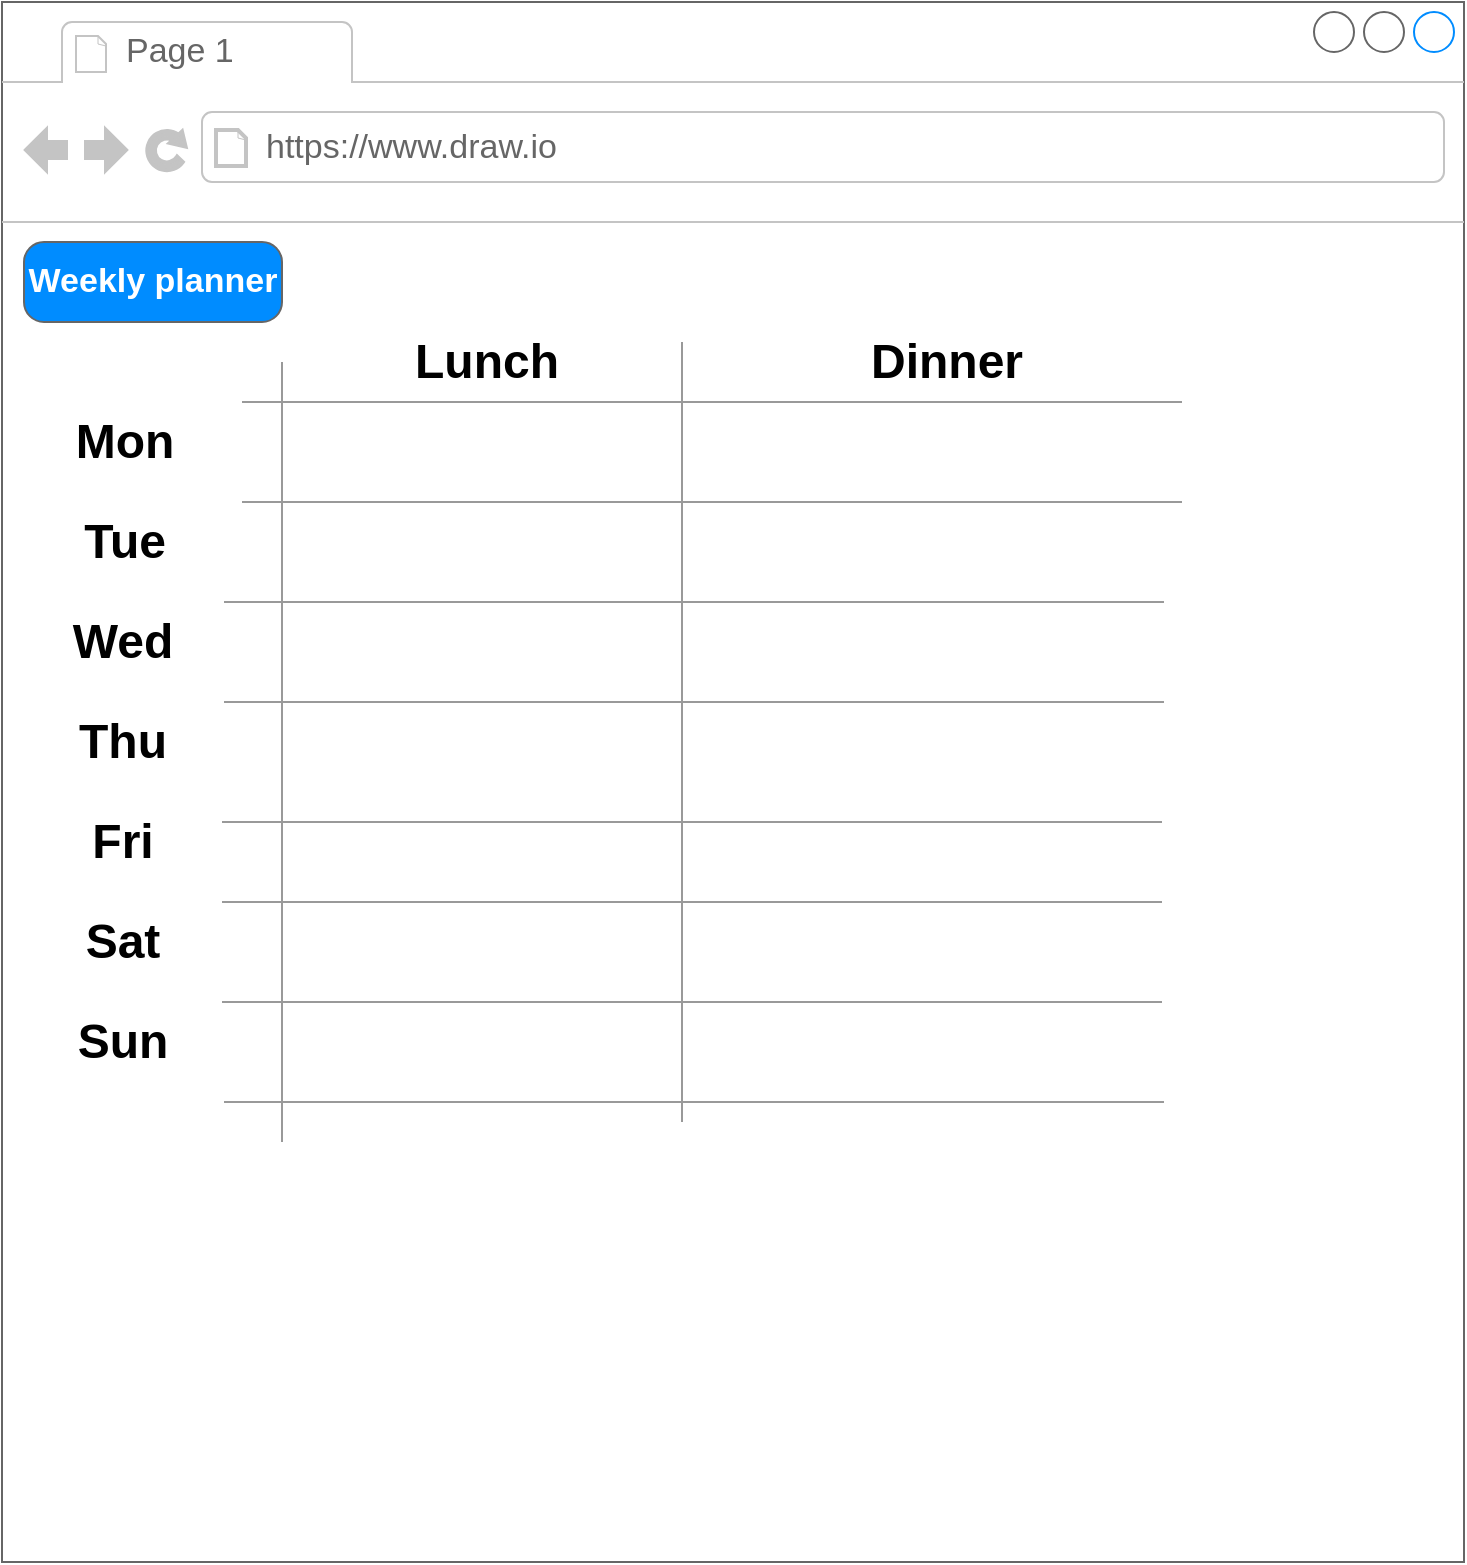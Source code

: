 <mxfile version="17.4.1" type="device"><diagram id="iVPR-8itl7-gBF9gjDcb" name="Page-1"><mxGraphModel dx="853" dy="962" grid="1" gridSize="10" guides="1" tooltips="1" connect="1" arrows="1" fold="1" page="1" pageScale="1" pageWidth="827" pageHeight="1169" math="0" shadow="0"><root><mxCell id="0"/><mxCell id="1" parent="0"/><mxCell id="9Kk4-ejhlL4_50aOgi-y-3" value="" style="strokeWidth=1;shadow=0;dashed=0;align=center;html=1;shape=mxgraph.mockup.containers.browserWindow;rSize=0;strokeColor=#666666;strokeColor2=#008cff;strokeColor3=#c4c4c4;mainText=,;recursiveResize=0;" vertex="1" parent="1"><mxGeometry x="48" y="70" width="731" height="780" as="geometry"/></mxCell><mxCell id="9Kk4-ejhlL4_50aOgi-y-4" value="Page 1" style="strokeWidth=1;shadow=0;dashed=0;align=center;html=1;shape=mxgraph.mockup.containers.anchor;fontSize=17;fontColor=#666666;align=left;" vertex="1" parent="9Kk4-ejhlL4_50aOgi-y-3"><mxGeometry x="60" y="12" width="110" height="26" as="geometry"/></mxCell><mxCell id="9Kk4-ejhlL4_50aOgi-y-5" value="https://www.draw.io" style="strokeWidth=1;shadow=0;dashed=0;align=center;html=1;shape=mxgraph.mockup.containers.anchor;rSize=0;fontSize=17;fontColor=#666666;align=left;" vertex="1" parent="9Kk4-ejhlL4_50aOgi-y-3"><mxGeometry x="130" y="60" width="250" height="26" as="geometry"/></mxCell><mxCell id="9Kk4-ejhlL4_50aOgi-y-19" value="Mon" style="text;strokeColor=none;fillColor=none;html=1;fontSize=24;fontStyle=1;verticalAlign=middle;align=center;" vertex="1" parent="9Kk4-ejhlL4_50aOgi-y-3"><mxGeometry x="11" y="200" width="100" height="40" as="geometry"/></mxCell><mxCell id="9Kk4-ejhlL4_50aOgi-y-20" value="Tue" style="text;strokeColor=none;fillColor=none;html=1;fontSize=24;fontStyle=1;verticalAlign=middle;align=center;" vertex="1" parent="9Kk4-ejhlL4_50aOgi-y-3"><mxGeometry x="11" y="250" width="100" height="40" as="geometry"/></mxCell><mxCell id="9Kk4-ejhlL4_50aOgi-y-21" value="Wed" style="text;strokeColor=none;fillColor=none;html=1;fontSize=24;fontStyle=1;verticalAlign=middle;align=center;" vertex="1" parent="9Kk4-ejhlL4_50aOgi-y-3"><mxGeometry x="10" y="300" width="100" height="40" as="geometry"/></mxCell><mxCell id="9Kk4-ejhlL4_50aOgi-y-22" value="Thu" style="text;strokeColor=none;fillColor=none;html=1;fontSize=24;fontStyle=1;verticalAlign=middle;align=center;" vertex="1" parent="9Kk4-ejhlL4_50aOgi-y-3"><mxGeometry x="10" y="350" width="100" height="40" as="geometry"/></mxCell><mxCell id="9Kk4-ejhlL4_50aOgi-y-23" value="Fri" style="text;strokeColor=none;fillColor=none;html=1;fontSize=24;fontStyle=1;verticalAlign=middle;align=center;" vertex="1" parent="9Kk4-ejhlL4_50aOgi-y-3"><mxGeometry x="10" y="400" width="100" height="40" as="geometry"/></mxCell><mxCell id="9Kk4-ejhlL4_50aOgi-y-24" value="Sun" style="text;strokeColor=none;fillColor=none;html=1;fontSize=24;fontStyle=1;verticalAlign=middle;align=center;" vertex="1" parent="9Kk4-ejhlL4_50aOgi-y-3"><mxGeometry x="10" y="500" width="100" height="40" as="geometry"/></mxCell><mxCell id="9Kk4-ejhlL4_50aOgi-y-25" value="Sat" style="text;strokeColor=none;fillColor=none;html=1;fontSize=24;fontStyle=1;verticalAlign=middle;align=center;" vertex="1" parent="9Kk4-ejhlL4_50aOgi-y-3"><mxGeometry x="10" y="450" width="100" height="40" as="geometry"/></mxCell><mxCell id="9Kk4-ejhlL4_50aOgi-y-26" value="Lunch" style="text;strokeColor=none;fillColor=none;html=1;fontSize=24;fontStyle=1;verticalAlign=middle;align=center;" vertex="1" parent="9Kk4-ejhlL4_50aOgi-y-3"><mxGeometry x="192" y="160" width="100" height="40" as="geometry"/></mxCell><mxCell id="9Kk4-ejhlL4_50aOgi-y-27" value="Dinner" style="text;strokeColor=none;fillColor=none;html=1;fontSize=24;fontStyle=1;verticalAlign=middle;align=center;" vertex="1" parent="9Kk4-ejhlL4_50aOgi-y-3"><mxGeometry x="422" y="160" width="100" height="40" as="geometry"/></mxCell><mxCell id="9Kk4-ejhlL4_50aOgi-y-28" value="Weekly planner" style="strokeWidth=1;shadow=0;dashed=0;align=center;html=1;shape=mxgraph.mockup.buttons.button;strokeColor=#666666;fontColor=#ffffff;mainText=;buttonStyle=round;fontSize=17;fontStyle=1;fillColor=#008cff;whiteSpace=wrap;" vertex="1" parent="9Kk4-ejhlL4_50aOgi-y-3"><mxGeometry x="11" y="120" width="129" height="40" as="geometry"/></mxCell><mxCell id="9Kk4-ejhlL4_50aOgi-y-29" value="" style="verticalLabelPosition=bottom;shadow=0;dashed=0;align=center;html=1;verticalAlign=top;strokeWidth=1;shape=mxgraph.mockup.markup.line;strokeColor=#999999;direction=north;" vertex="1" parent="9Kk4-ejhlL4_50aOgi-y-3"><mxGeometry x="130" y="180" width="20" height="390" as="geometry"/></mxCell><mxCell id="9Kk4-ejhlL4_50aOgi-y-30" value="" style="verticalLabelPosition=bottom;shadow=0;dashed=0;align=center;html=1;verticalAlign=top;strokeWidth=1;shape=mxgraph.mockup.markup.line;strokeColor=#999999;direction=north;" vertex="1" parent="9Kk4-ejhlL4_50aOgi-y-3"><mxGeometry x="330" y="170" width="20" height="390" as="geometry"/></mxCell><mxCell id="9Kk4-ejhlL4_50aOgi-y-31" value="" style="verticalLabelPosition=bottom;shadow=0;dashed=0;align=center;html=1;verticalAlign=top;strokeWidth=1;shape=mxgraph.mockup.markup.line;strokeColor=#999999;" vertex="1" parent="9Kk4-ejhlL4_50aOgi-y-3"><mxGeometry x="120" y="190" width="470" height="20" as="geometry"/></mxCell><mxCell id="9Kk4-ejhlL4_50aOgi-y-32" value="" style="verticalLabelPosition=bottom;shadow=0;dashed=0;align=center;html=1;verticalAlign=top;strokeWidth=1;shape=mxgraph.mockup.markup.line;strokeColor=#999999;" vertex="1" parent="9Kk4-ejhlL4_50aOgi-y-3"><mxGeometry x="120" y="240" width="470" height="20" as="geometry"/></mxCell><mxCell id="9Kk4-ejhlL4_50aOgi-y-33" value="" style="verticalLabelPosition=bottom;shadow=0;dashed=0;align=center;html=1;verticalAlign=top;strokeWidth=1;shape=mxgraph.mockup.markup.line;strokeColor=#999999;" vertex="1" parent="9Kk4-ejhlL4_50aOgi-y-3"><mxGeometry x="111" y="290" width="470" height="20" as="geometry"/></mxCell><mxCell id="9Kk4-ejhlL4_50aOgi-y-34" value="" style="verticalLabelPosition=bottom;shadow=0;dashed=0;align=center;html=1;verticalAlign=top;strokeWidth=1;shape=mxgraph.mockup.markup.line;strokeColor=#999999;" vertex="1" parent="9Kk4-ejhlL4_50aOgi-y-3"><mxGeometry x="111" y="340" width="470" height="20" as="geometry"/></mxCell><mxCell id="9Kk4-ejhlL4_50aOgi-y-35" value="" style="verticalLabelPosition=bottom;shadow=0;dashed=0;align=center;html=1;verticalAlign=top;strokeWidth=1;shape=mxgraph.mockup.markup.line;strokeColor=#999999;" vertex="1" parent="9Kk4-ejhlL4_50aOgi-y-3"><mxGeometry x="110" y="400" width="470" height="20" as="geometry"/></mxCell><mxCell id="9Kk4-ejhlL4_50aOgi-y-36" value="" style="verticalLabelPosition=bottom;shadow=0;dashed=0;align=center;html=1;verticalAlign=top;strokeWidth=1;shape=mxgraph.mockup.markup.line;strokeColor=#999999;" vertex="1" parent="9Kk4-ejhlL4_50aOgi-y-3"><mxGeometry x="110" y="440" width="470" height="20" as="geometry"/></mxCell><mxCell id="9Kk4-ejhlL4_50aOgi-y-37" value="" style="verticalLabelPosition=bottom;shadow=0;dashed=0;align=center;html=1;verticalAlign=top;strokeWidth=1;shape=mxgraph.mockup.markup.line;strokeColor=#999999;" vertex="1" parent="9Kk4-ejhlL4_50aOgi-y-3"><mxGeometry x="110" y="490" width="470" height="20" as="geometry"/></mxCell><mxCell id="9Kk4-ejhlL4_50aOgi-y-38" value="" style="verticalLabelPosition=bottom;shadow=0;dashed=0;align=center;html=1;verticalAlign=top;strokeWidth=1;shape=mxgraph.mockup.markup.line;strokeColor=#999999;" vertex="1" parent="9Kk4-ejhlL4_50aOgi-y-3"><mxGeometry x="111" y="540" width="470" height="20" as="geometry"/></mxCell></root></mxGraphModel></diagram></mxfile>